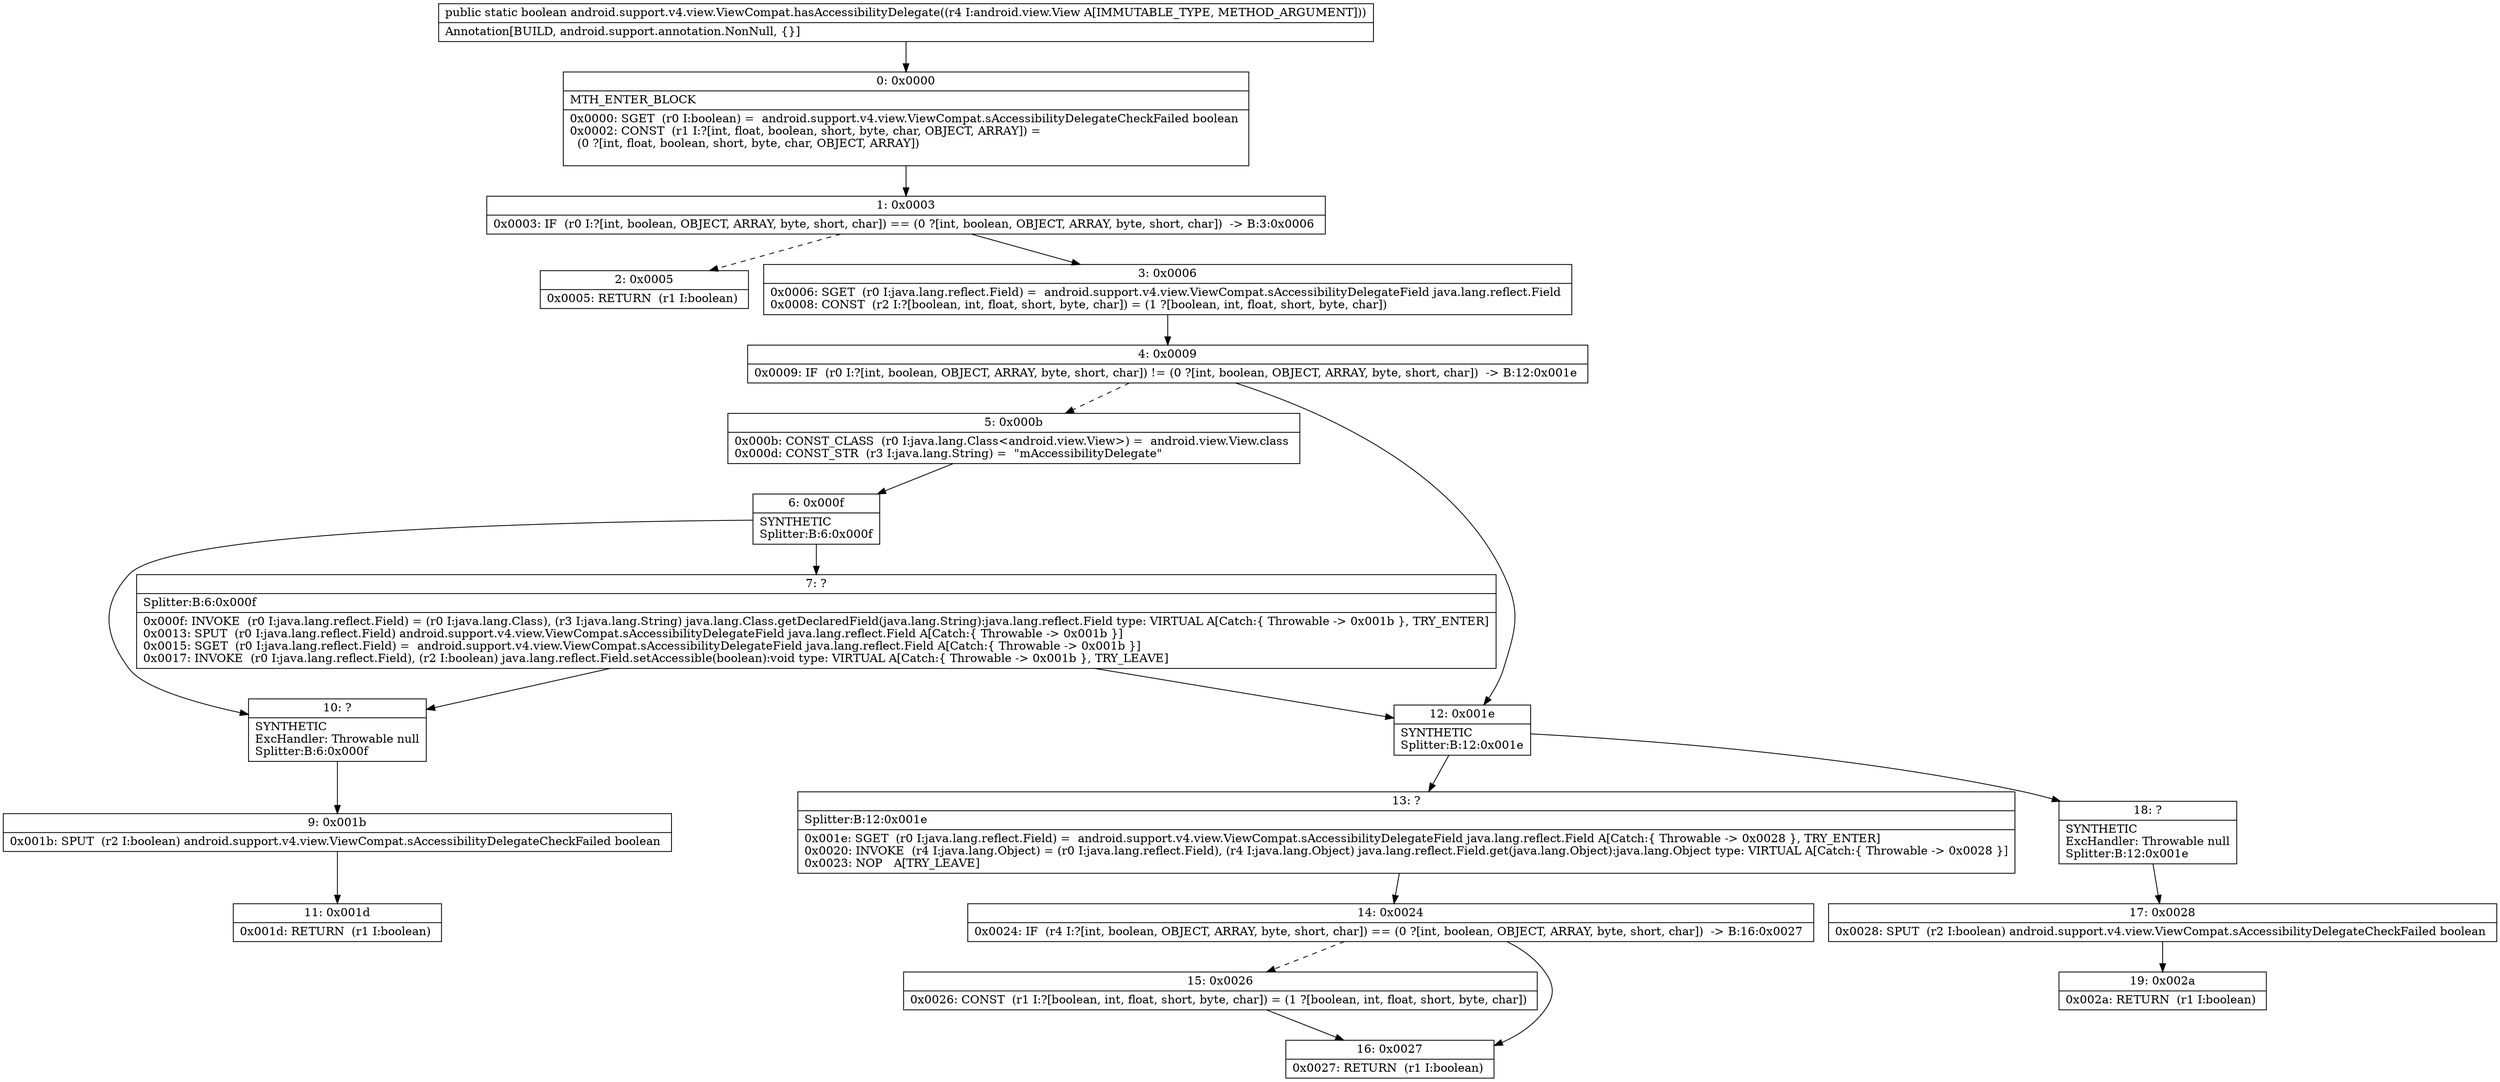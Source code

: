 digraph "CFG forandroid.support.v4.view.ViewCompat.hasAccessibilityDelegate(Landroid\/view\/View;)Z" {
Node_0 [shape=record,label="{0\:\ 0x0000|MTH_ENTER_BLOCK\l|0x0000: SGET  (r0 I:boolean) =  android.support.v4.view.ViewCompat.sAccessibilityDelegateCheckFailed boolean \l0x0002: CONST  (r1 I:?[int, float, boolean, short, byte, char, OBJECT, ARRAY]) = \l  (0 ?[int, float, boolean, short, byte, char, OBJECT, ARRAY])\l \l}"];
Node_1 [shape=record,label="{1\:\ 0x0003|0x0003: IF  (r0 I:?[int, boolean, OBJECT, ARRAY, byte, short, char]) == (0 ?[int, boolean, OBJECT, ARRAY, byte, short, char])  \-\> B:3:0x0006 \l}"];
Node_2 [shape=record,label="{2\:\ 0x0005|0x0005: RETURN  (r1 I:boolean) \l}"];
Node_3 [shape=record,label="{3\:\ 0x0006|0x0006: SGET  (r0 I:java.lang.reflect.Field) =  android.support.v4.view.ViewCompat.sAccessibilityDelegateField java.lang.reflect.Field \l0x0008: CONST  (r2 I:?[boolean, int, float, short, byte, char]) = (1 ?[boolean, int, float, short, byte, char]) \l}"];
Node_4 [shape=record,label="{4\:\ 0x0009|0x0009: IF  (r0 I:?[int, boolean, OBJECT, ARRAY, byte, short, char]) != (0 ?[int, boolean, OBJECT, ARRAY, byte, short, char])  \-\> B:12:0x001e \l}"];
Node_5 [shape=record,label="{5\:\ 0x000b|0x000b: CONST_CLASS  (r0 I:java.lang.Class\<android.view.View\>) =  android.view.View.class \l0x000d: CONST_STR  (r3 I:java.lang.String) =  \"mAccessibilityDelegate\" \l}"];
Node_6 [shape=record,label="{6\:\ 0x000f|SYNTHETIC\lSplitter:B:6:0x000f\l}"];
Node_7 [shape=record,label="{7\:\ ?|Splitter:B:6:0x000f\l|0x000f: INVOKE  (r0 I:java.lang.reflect.Field) = (r0 I:java.lang.Class), (r3 I:java.lang.String) java.lang.Class.getDeclaredField(java.lang.String):java.lang.reflect.Field type: VIRTUAL A[Catch:\{ Throwable \-\> 0x001b \}, TRY_ENTER]\l0x0013: SPUT  (r0 I:java.lang.reflect.Field) android.support.v4.view.ViewCompat.sAccessibilityDelegateField java.lang.reflect.Field A[Catch:\{ Throwable \-\> 0x001b \}]\l0x0015: SGET  (r0 I:java.lang.reflect.Field) =  android.support.v4.view.ViewCompat.sAccessibilityDelegateField java.lang.reflect.Field A[Catch:\{ Throwable \-\> 0x001b \}]\l0x0017: INVOKE  (r0 I:java.lang.reflect.Field), (r2 I:boolean) java.lang.reflect.Field.setAccessible(boolean):void type: VIRTUAL A[Catch:\{ Throwable \-\> 0x001b \}, TRY_LEAVE]\l}"];
Node_9 [shape=record,label="{9\:\ 0x001b|0x001b: SPUT  (r2 I:boolean) android.support.v4.view.ViewCompat.sAccessibilityDelegateCheckFailed boolean \l}"];
Node_10 [shape=record,label="{10\:\ ?|SYNTHETIC\lExcHandler: Throwable null\lSplitter:B:6:0x000f\l}"];
Node_11 [shape=record,label="{11\:\ 0x001d|0x001d: RETURN  (r1 I:boolean) \l}"];
Node_12 [shape=record,label="{12\:\ 0x001e|SYNTHETIC\lSplitter:B:12:0x001e\l}"];
Node_13 [shape=record,label="{13\:\ ?|Splitter:B:12:0x001e\l|0x001e: SGET  (r0 I:java.lang.reflect.Field) =  android.support.v4.view.ViewCompat.sAccessibilityDelegateField java.lang.reflect.Field A[Catch:\{ Throwable \-\> 0x0028 \}, TRY_ENTER]\l0x0020: INVOKE  (r4 I:java.lang.Object) = (r0 I:java.lang.reflect.Field), (r4 I:java.lang.Object) java.lang.reflect.Field.get(java.lang.Object):java.lang.Object type: VIRTUAL A[Catch:\{ Throwable \-\> 0x0028 \}]\l0x0023: NOP   A[TRY_LEAVE]\l}"];
Node_14 [shape=record,label="{14\:\ 0x0024|0x0024: IF  (r4 I:?[int, boolean, OBJECT, ARRAY, byte, short, char]) == (0 ?[int, boolean, OBJECT, ARRAY, byte, short, char])  \-\> B:16:0x0027 \l}"];
Node_15 [shape=record,label="{15\:\ 0x0026|0x0026: CONST  (r1 I:?[boolean, int, float, short, byte, char]) = (1 ?[boolean, int, float, short, byte, char]) \l}"];
Node_16 [shape=record,label="{16\:\ 0x0027|0x0027: RETURN  (r1 I:boolean) \l}"];
Node_17 [shape=record,label="{17\:\ 0x0028|0x0028: SPUT  (r2 I:boolean) android.support.v4.view.ViewCompat.sAccessibilityDelegateCheckFailed boolean \l}"];
Node_18 [shape=record,label="{18\:\ ?|SYNTHETIC\lExcHandler: Throwable null\lSplitter:B:12:0x001e\l}"];
Node_19 [shape=record,label="{19\:\ 0x002a|0x002a: RETURN  (r1 I:boolean) \l}"];
MethodNode[shape=record,label="{public static boolean android.support.v4.view.ViewCompat.hasAccessibilityDelegate((r4 I:android.view.View A[IMMUTABLE_TYPE, METHOD_ARGUMENT]))  | Annotation[BUILD, android.support.annotation.NonNull, \{\}]\l}"];
MethodNode -> Node_0;
Node_0 -> Node_1;
Node_1 -> Node_2[style=dashed];
Node_1 -> Node_3;
Node_3 -> Node_4;
Node_4 -> Node_5[style=dashed];
Node_4 -> Node_12;
Node_5 -> Node_6;
Node_6 -> Node_7;
Node_6 -> Node_10;
Node_7 -> Node_10;
Node_7 -> Node_12;
Node_9 -> Node_11;
Node_10 -> Node_9;
Node_12 -> Node_13;
Node_12 -> Node_18;
Node_13 -> Node_14;
Node_14 -> Node_15[style=dashed];
Node_14 -> Node_16;
Node_15 -> Node_16;
Node_17 -> Node_19;
Node_18 -> Node_17;
}

